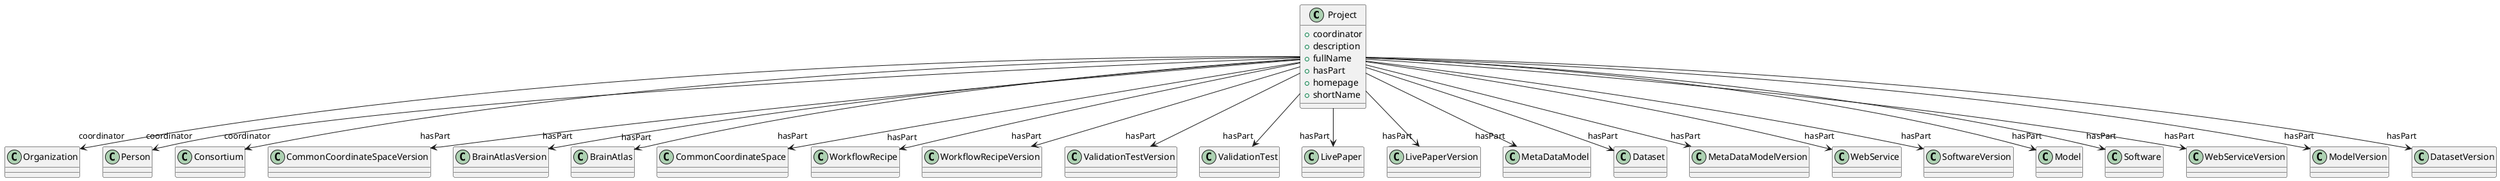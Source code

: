 @startuml
class Project {
+coordinator
+description
+fullName
+hasPart
+homepage
+shortName

}
Project -d-> "coordinator" Organization
Project -d-> "coordinator" Person
Project -d-> "coordinator" Consortium
Project -d-> "hasPart" CommonCoordinateSpaceVersion
Project -d-> "hasPart" BrainAtlasVersion
Project -d-> "hasPart" BrainAtlas
Project -d-> "hasPart" CommonCoordinateSpace
Project -d-> "hasPart" WorkflowRecipe
Project -d-> "hasPart" WorkflowRecipeVersion
Project -d-> "hasPart" ValidationTestVersion
Project -d-> "hasPart" ValidationTest
Project -d-> "hasPart" LivePaper
Project -d-> "hasPart" LivePaperVersion
Project -d-> "hasPart" MetaDataModel
Project -d-> "hasPart" Dataset
Project -d-> "hasPart" MetaDataModelVersion
Project -d-> "hasPart" WebService
Project -d-> "hasPart" SoftwareVersion
Project -d-> "hasPart" Model
Project -d-> "hasPart" Software
Project -d-> "hasPart" WebServiceVersion
Project -d-> "hasPart" ModelVersion
Project -d-> "hasPart" DatasetVersion

@enduml
